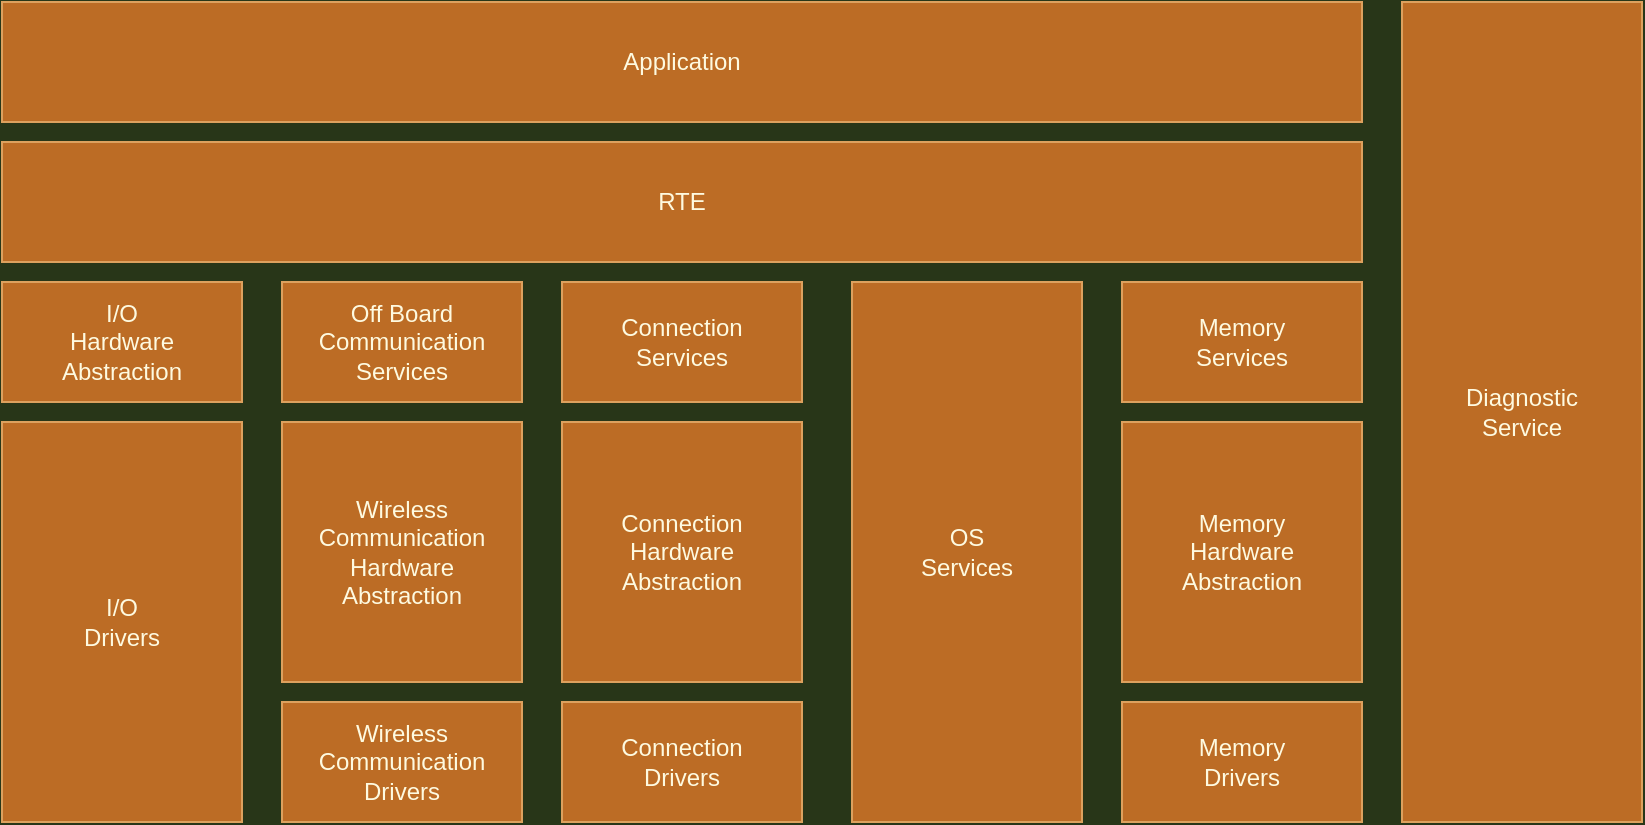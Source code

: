 <mxfile version="17.4.2" type="github"><diagram id="NpFCmj0ddo49i0YqbiN0" name="Page-1"><mxGraphModel dx="1262" dy="736" grid="1" gridSize="10" guides="1" tooltips="1" connect="1" arrows="1" fold="1" page="1" pageScale="1" pageWidth="1169" pageHeight="827" background="#283618" math="0" shadow="0"><root><mxCell id="0"/><mxCell id="1" parent="0"/><mxCell id="oLcu-xIp3NYXDPrPmJXQ-1" value="RTE" style="rounded=0;whiteSpace=wrap;html=1;fillColor=#BC6C25;strokeColor=#DDA15E;fontColor=#FEFAE0;" parent="1" vertex="1"><mxGeometry x="190" y="280" width="680" height="60" as="geometry"/></mxCell><mxCell id="qO886SK6jyTn2y_whwyt-1" value="&lt;div&gt;Off Board&lt;/div&gt;&lt;div&gt;Communication&lt;br&gt;Services&lt;br&gt;&lt;/div&gt;" style="rounded=0;whiteSpace=wrap;html=1;fillColor=#BC6C25;strokeColor=#DDA15E;fontColor=#FEFAE0;" parent="1" vertex="1"><mxGeometry x="330" y="350" width="120" height="60" as="geometry"/></mxCell><mxCell id="Kzm5wBSise1SLBZcajKb-2" value="&lt;div&gt;Connection&lt;/div&gt;&lt;div&gt;Services&lt;/div&gt;" style="rounded=0;whiteSpace=wrap;html=1;fillColor=#BC6C25;strokeColor=#DDA15E;fontColor=#FEFAE0;" parent="1" vertex="1"><mxGeometry x="470" y="350" width="120" height="60" as="geometry"/></mxCell><mxCell id="Kzm5wBSise1SLBZcajKb-3" value="&lt;div&gt;OS&lt;/div&gt;&lt;div&gt;Services&lt;br&gt;&lt;/div&gt;" style="rounded=0;whiteSpace=wrap;html=1;fillColor=#BC6C25;strokeColor=#DDA15E;fontColor=#FEFAE0;" parent="1" vertex="1"><mxGeometry x="615" y="350" width="115" height="270" as="geometry"/></mxCell><mxCell id="Kzm5wBSise1SLBZcajKb-4" value="&lt;div&gt;Wireless&lt;/div&gt;&lt;div&gt;Communication&lt;/div&gt;&lt;div&gt;Drivers&lt;/div&gt;" style="rounded=0;whiteSpace=wrap;html=1;fillColor=#BC6C25;strokeColor=#DDA15E;fontColor=#FEFAE0;" parent="1" vertex="1"><mxGeometry x="330" y="560" width="120" height="60" as="geometry"/></mxCell><mxCell id="Kzm5wBSise1SLBZcajKb-5" value="&lt;div&gt;Connection&lt;/div&gt;&lt;div&gt;Hardware&lt;/div&gt;&lt;div&gt;Abstraction&lt;br&gt;&lt;/div&gt;" style="rounded=0;whiteSpace=wrap;html=1;fillColor=#BC6C25;strokeColor=#DDA15E;fontColor=#FEFAE0;" parent="1" vertex="1"><mxGeometry x="470" y="420" width="120" height="130" as="geometry"/></mxCell><mxCell id="Kzm5wBSise1SLBZcajKb-6" value="&lt;div&gt;Connection&lt;/div&gt;&lt;div&gt;Drivers&lt;br&gt;&lt;/div&gt;" style="rounded=0;whiteSpace=wrap;html=1;fillColor=#BC6C25;strokeColor=#DDA15E;fontColor=#FEFAE0;" parent="1" vertex="1"><mxGeometry x="470" y="560" width="120" height="60" as="geometry"/></mxCell><mxCell id="Kzm5wBSise1SLBZcajKb-7" value="&lt;div&gt;Wireless&lt;/div&gt;&lt;div&gt;Communication&lt;/div&gt;&lt;div&gt;Hardware&lt;/div&gt;&lt;div&gt;Abstraction&lt;/div&gt;" style="rounded=0;whiteSpace=wrap;html=1;fillColor=#BC6C25;strokeColor=#DDA15E;fontColor=#FEFAE0;" parent="1" vertex="1"><mxGeometry x="330" y="420" width="120" height="130" as="geometry"/></mxCell><mxCell id="Kzm5wBSise1SLBZcajKb-8" value="&lt;div&gt;Diagnostic&lt;/div&gt;&lt;div&gt;Service&lt;br&gt;&lt;/div&gt;" style="rounded=0;whiteSpace=wrap;html=1;fillColor=#BC6C25;strokeColor=#DDA15E;fontColor=#FEFAE0;" parent="1" vertex="1"><mxGeometry x="890" y="210" width="120" height="410" as="geometry"/></mxCell><mxCell id="Kzm5wBSise1SLBZcajKb-9" value="Application" style="rounded=0;whiteSpace=wrap;html=1;fillColor=#BC6C25;strokeColor=#DDA15E;fontColor=#FEFAE0;" parent="1" vertex="1"><mxGeometry x="190" y="210" width="680" height="60" as="geometry"/></mxCell><mxCell id="Kzm5wBSise1SLBZcajKb-11" value="&lt;div&gt;Memory&lt;/div&gt;&lt;div&gt;Services&lt;br&gt;&lt;/div&gt;" style="rounded=0;whiteSpace=wrap;html=1;fillColor=#BC6C25;strokeColor=#DDA15E;fontColor=#FEFAE0;" parent="1" vertex="1"><mxGeometry x="750" y="350" width="120" height="60" as="geometry"/></mxCell><mxCell id="Kzm5wBSise1SLBZcajKb-12" value="&lt;div&gt;Memory&lt;/div&gt;&lt;div&gt;Hardware&lt;/div&gt;&lt;div&gt;Abstraction&lt;br&gt;&lt;/div&gt;" style="rounded=0;whiteSpace=wrap;html=1;fillColor=#BC6C25;strokeColor=#DDA15E;fontColor=#FEFAE0;" parent="1" vertex="1"><mxGeometry x="750" y="420" width="120" height="130" as="geometry"/></mxCell><mxCell id="Kzm5wBSise1SLBZcajKb-13" value="&lt;div&gt;Memory&lt;/div&gt;&lt;div&gt;Drivers&lt;br&gt;&lt;/div&gt;" style="rounded=0;whiteSpace=wrap;html=1;fillColor=#BC6C25;strokeColor=#DDA15E;fontColor=#FEFAE0;" parent="1" vertex="1"><mxGeometry x="750" y="560" width="120" height="60" as="geometry"/></mxCell><mxCell id="Kzm5wBSise1SLBZcajKb-14" value="&lt;div&gt;I/O&lt;/div&gt;&lt;div&gt;Hardware&lt;/div&gt;&lt;div&gt;Abstraction&lt;/div&gt;" style="rounded=0;whiteSpace=wrap;html=1;fillColor=#BC6C25;strokeColor=#DDA15E;fontColor=#FEFAE0;" parent="1" vertex="1"><mxGeometry x="190" y="350" width="120" height="60" as="geometry"/></mxCell><mxCell id="Kzm5wBSise1SLBZcajKb-15" value="&lt;div&gt;I/O&lt;/div&gt;&lt;div&gt;Drivers&lt;br&gt;&lt;/div&gt;" style="rounded=0;whiteSpace=wrap;html=1;fillColor=#BC6C25;strokeColor=#DDA15E;fontColor=#FEFAE0;" parent="1" vertex="1"><mxGeometry x="190" y="420" width="120" height="200" as="geometry"/></mxCell></root></mxGraphModel></diagram></mxfile>